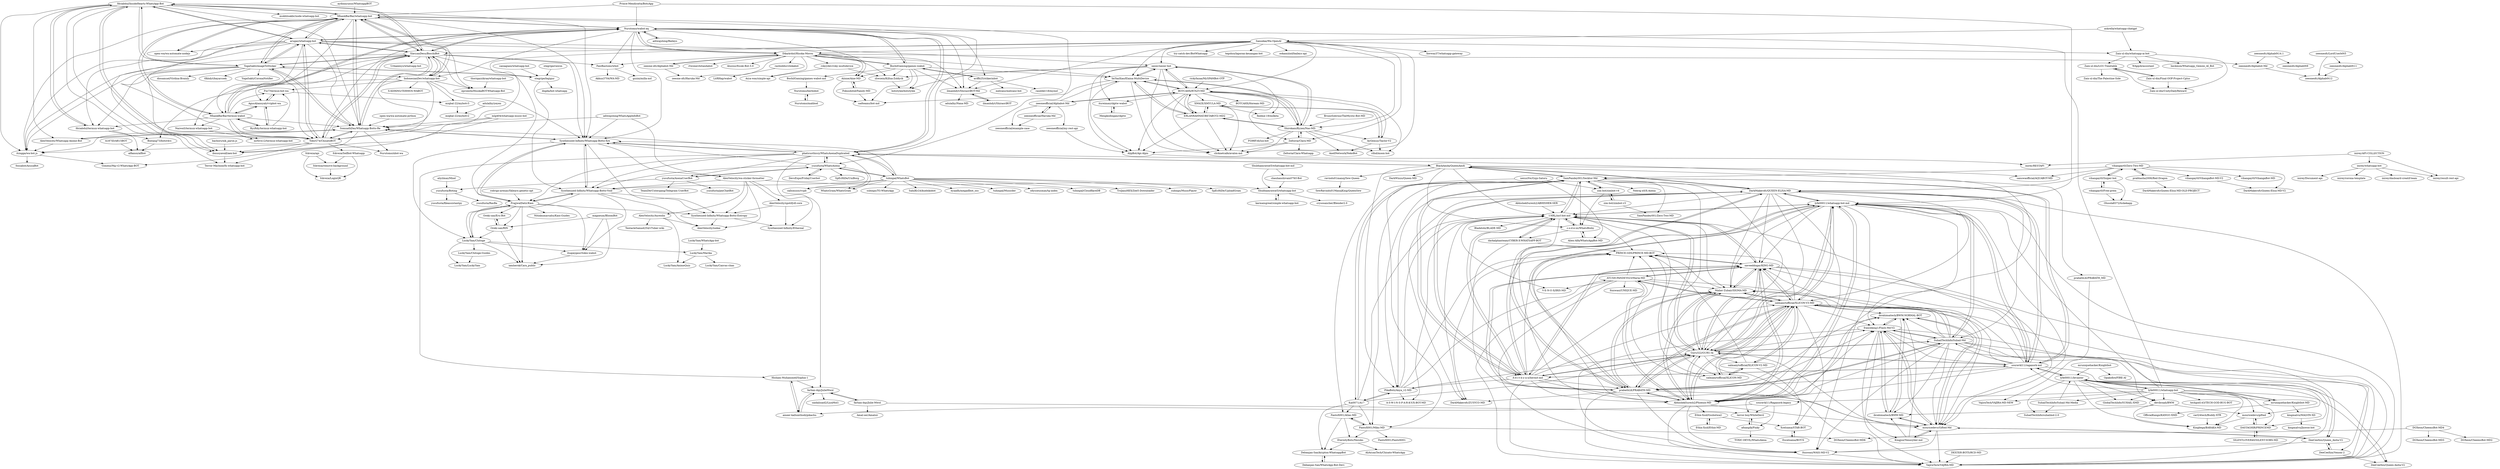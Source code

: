 digraph G {
"bachors/nik_parse.js" -> "ibnusyawall/aex-bot" ["e"=1]
"aliyilmaz/Mind" -> "yusufusta/Boting"
"aydinnyunus/WhatsappBOT" -> "MhankBarBar/whatsapp-bot" ["e"=1]
"adiwajshing/Baileys" -> "Nurutomo/wabot-aq" ["e"=1]
"MhankBarBar/whatsapp-bot" -> "arugaz/whatsapp-bot"
"MhankBarBar/whatsapp-bot" -> "SlavyanDesu/BocchiBot"
"MhankBarBar/whatsapp-bot" -> "Nurutomo/wabot-aq"
"MhankBarBar/whatsapp-bot" -> "YogaSakti/imageToSticker"
"MhankBarBar/whatsapp-bot" -> "SomnathDas/Whatsapp-Botto-Re"
"MhankBarBar/whatsapp-bot" -> "MhankBarBar/termux-wabot"
"MhankBarBar/whatsapp-bot" -> "TobyG74/ChisatoBOT"
"MhankBarBar/whatsapp-bot" -> "fdciabdul/InsideHeartz-WhatsApp-Bot"
"MhankBarBar/whatsapp-bot" -> "itzngga/wa-bot.js"
"MhankBarBar/whatsapp-bot" -> "open-wa/wa-automate-nodejs" ["e"=1]
"MhankBarBar/whatsapp-bot" -> "yusufusta/WhatsAsena"
"MhankBarBar/whatsapp-bot" -> "Synthesized-Infinity/Whatsapp-Botto-Xre"
"MhankBarBar/whatsapp-bot" -> "phaticusthiccy/WhatsAsenaDuplicated"
"MhankBarBar/whatsapp-bot" -> "IndonesianDev/whatsapp-bot"
"MhankBarBar/whatsapp-bot" -> "AgusAliansyah/vvipbot-wa"
"open-wa/wa-automate-nodejs" -> "MhankBarBar/whatsapp-bot" ["e"=1]
"YogaSakti/imageToSticker" -> "fdciabdul/InsideHeartz-WhatsApp-Bot"
"YogaSakti/imageToSticker" -> "SomnathDas/Whatsapp-Botto-Re"
"YogaSakti/imageToSticker" -> "ibnusyawall/aex-bot"
"YogaSakti/imageToSticker" -> "MhankBarBar/whatsapp-bot"
"YogaSakti/imageToSticker" -> "arugaz/whatsapp-bot"
"YogaSakti/imageToSticker" -> "TobyG74/ChisatoBOT"
"YogaSakti/imageToSticker" -> "SlavyanDesu/BocchiBot"
"YogaSakti/imageToSticker" -> "itzngga/wa-bot.js"
"YogaSakti/imageToSticker" -> "stegripe/bajigur"
"YogaSakti/imageToSticker" -> "diosamuel/Virdina-Brainly"
"YogaSakti/imageToSticker" -> "fdciabdul/termux-whatsapp-bot"
"YogaSakti/imageToSticker" -> "tfkhdyt/bayarcoek" ["e"=1]
"YogaSakti/imageToSticker" -> "YogaSakti/CoronaNotifier"
"YogaSakti/imageToSticker" -> "IndonesianDev/whatsapp-bot"
"stegripe/bajigur" -> "dngda/bot-whatsapp"
"stegripe/bajigur" -> "Synthesized-Infinity/Whatsapp-Botto-Void"
"stegripe/bajigur" -> "YogaSakti/imageToSticker"
"stegripe/rawon" -> "stegripe/bajigur" ["e"=1]
"caioagiani/whatsapp-bot" -> "stegripe/bajigur" ["e"=1]
"rodrigo-arenas/Sklearn-genetic-opt" -> "PrajjwalDatir/Kaoi" ["e"=1]
"adiwajshing/WhatsAppInfoBot" -> "Synthesized-Infinity/Whatsapp-Botto-Xre" ["e"=1]
"adiwajshing/WhatsAppInfoBot" -> "SomnathDas/Whatsapp-Botto-Re" ["e"=1]
"adiwajshing/WhatsAppInfoBot" -> "AlenVelocity/wa-sticker-formatter" ["e"=1]
"yusufusta/AsenaUserBot" -> "yusufusta/WhatsAsena"
"yusufusta/AsenaUserBot" -> "TeamDerUntergang/Telegram-UserBot" ["e"=1]
"yusufusta/AsenaUserBot" -> "yusufusta/pmChatBot"
"yusufusta/AsenaUserBot" -> "yusufusta/Boting"
"itzngga/wa-bot.js" -> "Gimenz/Mg-v2-WhatsApp-BOT"
"itzngga/wa-bot.js" -> "fossabot/AzusaBot"
"open-wa/wa-automate-python" -> "SomnathDas/Whatsapp-Botto-Re" ["e"=1]
"fdciabdul/InsideHeartz-WhatsApp-Bot" -> "itzngga/wa-bot.js"
"fdciabdul/InsideHeartz-WhatsApp-Bot" -> "ibnusyawall/aex-bot"
"fdciabdul/InsideHeartz-WhatsApp-Bot" -> "YogaSakti/imageToSticker"
"fdciabdul/InsideHeartz-WhatsApp-Bot" -> "TobyG74/ChisatoBOT"
"fdciabdul/InsideHeartz-WhatsApp-Bot" -> "Terror-Machine/fn-whatsapp-bot"
"fdciabdul/InsideHeartz-WhatsApp-Bot" -> "fdciabdul/termux-whatsapp-bot"
"fdciabdul/InsideHeartz-WhatsApp-Bot" -> "SlavyanDesu/BocchiBot"
"fdciabdul/InsideHeartz-WhatsApp-Bot" -> "mukhlisakbr/node-whatsapp-bot"
"fdciabdul/InsideHeartz-WhatsApp-Bot" -> "Synthesized-Infinity/Whatsapp-Botto-Xre"
"fdciabdul/InsideHeartz-WhatsApp-Bot" -> "SomnathDas/Whatsapp-Botto-Re"
"fdciabdul/InsideHeartz-WhatsApp-Bot" -> "arugaz/whatsapp-bot"
"fdciabdul/InsideHeartz-WhatsApp-Bot" -> "AlenVelocity/Whatsapp-Anime-Bot"
"fdciabdul/InsideHeartz-WhatsApp-Bot" -> "MhankBarBar/whatsapp-bot"
"DevsExpo/FridayUserbot" -> "yusufusta/WhatsAsena" ["e"=1]
"mlg404/whatsapp-music-bot" -> "ibnusyawall/aex-bot"
"mlg404/whatsapp-music-bot" -> "SomnathDas/Whatsapp-Botto-Re"
"mlg404/whatsapp-music-bot" -> "Terror-Machine/fn-whatsapp-bot"
"SomnathDas/Whatsapp-Botto-Re" -> "Synthesized-Infinity/Whatsapp-Botto-Xre"
"SomnathDas/Whatsapp-Botto-Re" -> "AlenVelocity/Whatsapp-Anime-Bot"
"SomnathDas/Whatsapp-Botto-Re" -> "ibnusyawall/aex-bot"
"SomnathDas/Whatsapp-Botto-Re" -> "Nurutomo/nbot-wa"
"SomnathDas/Whatsapp-Botto-Re" -> "SlavyanDesu/BocchiBot"
"SomnathDas/Whatsapp-Botto-Re" -> "TobyG74/ChisatoBOT"
"SomnathDas/Whatsapp-Botto-Re" -> "YogaSakti/imageToSticker"
"SomnathDas/Whatsapp-Botto-Re" -> "MhankBarBar/whatsapp-bot"
"SomnathDas/Whatsapp-Botto-Re" -> "itzngga/wa-bot.js"
"fdciabdul/termux-whatsapp-bot" -> "Bintang73/botst4rz"
"fdciabdul/termux-whatsapp-bot" -> "alfiansx/alfbot"
"fdciabdul/termux-whatsapp-bot" -> "fdciabdul/InsideHeartz-WhatsApp-Bot"
"ibnusyawall/aex-bot" -> "Terror-Machine/fn-whatsapp-bot"
"fckveza/api" -> "fckveza/LoginQR"
"fckveza/api" -> "fckveza/remove-background"
"yusufusta/Boting" -> "yusufusta/RasBa"
"yusufusta/Boting" -> "yusufusta/fileassistantpy"
"yusufusta/WhatsAsena" -> "phaticusthiccy/WhatsAsenaDuplicated"
"yusufusta/WhatsAsena" -> "yusufusta/AsenaUserBot"
"yusufusta/WhatsAsena" -> "tuhinpal/WhatsBot"
"yusufusta/WhatsAsena" -> "callsmusic/vcpb" ["e"=1]
"yusufusta/WhatsAsena" -> "DevsExpo/FridayUserbot" ["e"=1]
"yusufusta/WhatsAsena" -> "SpEcHiDe/UniBorg" ["e"=1]
"yusufusta/WhatsAsena" -> "Synthesized-Infinity/Whatsapp-Botto-Void"
"yusufusta/WhatsAsena" -> "Synthesized-Infinity/Whatsapp-Botto-Xre"
"BochilGaming/games-wabot" -> "BochilGaming/games-wabot-md"
"BochilGaming/games-wabot" -> "DikaArdnt/Hisoka-Morou"
"BochilGaming/games-wabot" -> "ariffb25/stikerinbot"
"BochilGaming/games-wabot" -> "ilmanhdyt/ShiraoriBOT-Md"
"BochilGaming/games-wabot" -> "Aiinne/Aine-MD"
"BochilGaming/games-wabot" -> "ImYanXiao/Elaina-MultiDevice"
"BochilGaming/games-wabot" -> "botstylee/botstylee"
"BochilGaming/games-wabot" -> "zhwzein/Killua-Zoldyck"
"BochilGaming/games-wabot" -> "sadteams/bot-md"
"BochilGaming/games-wabot" -> "Nurutomo/wabot-aq"
"Prince-Mendiratta/BotsApp" -> "lyfe00011/whatsapp-bot-md" ["e"=1]
"Prince-Mendiratta/BotsApp" -> "Nurutomo/wabot-aq" ["e"=1]
"Prince-Mendiratta/BotsApp" -> "MhankBarBar/whatsapp-bot" ["e"=1]
"Bintang73/botst4rz" -> "alfiansx/alfbot"
"arugaz/whatsapp-bot" -> "MhankBarBar/whatsapp-bot"
"arugaz/whatsapp-bot" -> "TobyG74/ChisatoBOT"
"arugaz/whatsapp-bot" -> "SlavyanDesu/BocchiBot"
"arugaz/whatsapp-bot" -> "YogaSakti/imageToSticker"
"arugaz/whatsapp-bot" -> "SomnathDas/Whatsapp-Botto-Re"
"arugaz/whatsapp-bot" -> "fdciabdul/InsideHeartz-WhatsApp-Bot"
"arugaz/whatsapp-bot" -> "Nurutomo/wabot-aq"
"arugaz/whatsapp-bot" -> "MhankBarBar/termux-wabot"
"arugaz/whatsapp-bot" -> "open-wa/wa-automate-nodejs" ["e"=1]
"arugaz/whatsapp-bot" -> "itzngga/wa-bot.js"
"arugaz/whatsapp-bot" -> "epromite/HisokaBOT-Whatsapp-Bot"
"arugaz/whatsapp-bot" -> "fdciabdul/termux-whatsapp-bot"
"arugaz/whatsapp-bot" -> "ibnusyawall/aex-bot"
"arugaz/whatsapp-bot" -> "neoxr/neoxr-bot"
"arugaz/whatsapp-bot" -> "DikaArdnt/Hisoka-Morou"
"Fxc7/termux-bot-wa" -> "miqbal-22/mybotv3"
"Fxc7/termux-bot-wa" -> "AgusAliansyah/vvipbot-wa"
"Nurutomo/wabot-aq" -> "MhankBarBar/whatsapp-bot"
"Nurutomo/wabot-aq" -> "SlavyanDesu/BocchiBot"
"Nurutomo/wabot-aq" -> "BochilGaming/games-wabot"
"Nurutomo/wabot-aq" -> "DikaArdnt/Hisoka-Morou"
"Nurutomo/wabot-aq" -> "ariffb25/stikerinbot"
"Nurutomo/wabot-aq" -> "arugaz/whatsapp-bot"
"Nurutomo/wabot-aq" -> "MhankBarBar/termux-wabot"
"Nurutomo/wabot-aq" -> "Synthesized-Infinity/Whatsapp-Botto-Xre"
"Nurutomo/wabot-aq" -> "adiwajshing/Baileys" ["e"=1]
"Nurutomo/wabot-aq" -> "phaticusthiccy/WhatsAsenaDuplicated"
"Nurutomo/wabot-aq" -> "TobyG74/ChisatoBOT"
"Nurutomo/wabot-aq" -> "ilmanhdyt/ShiraoriBOT-Md"
"Nurutomo/wabot-aq" -> "Aiinne/Aine-MD"
"Nurutomo/wabot-aq" -> "FaizBastomi/wbot"
"Nurutomo/wabot-aq" -> "IndonesianDev/whatsapp-bot"
"SlavyanDesu/BocchiBot" -> "TobyG74/ChisatoBOT"
"SlavyanDesu/BocchiBot" -> "arugaz/whatsapp-bot"
"SlavyanDesu/BocchiBot" -> "SomnathDas/Whatsapp-Botto-Re"
"SlavyanDesu/BocchiBot" -> "MhankBarBar/whatsapp-bot"
"SlavyanDesu/BocchiBot" -> "fdciabdul/InsideHeartz-WhatsApp-Bot"
"SlavyanDesu/BocchiBot" -> "IndonesianDev/whatsapp-bot"
"SlavyanDesu/BocchiBot" -> "epromite/HisokaBOT-Whatsapp-Bot"
"SlavyanDesu/BocchiBot" -> "Nurutomo/wabot-aq"
"SlavyanDesu/BocchiBot" -> "YogaSakti/imageToSticker"
"SlavyanDesu/BocchiBot" -> "itzngga/wa-bot.js"
"SlavyanDesu/BocchiBot" -> "Urbaeexyz/whatsapp-bot"
"SlavyanDesu/BocchiBot" -> "NazwaS/termux-whatsapp-bot"
"SlavyanDesu/BocchiBot" -> "FaizBastomi/wbot"
"SlavyanDesu/BocchiBot" -> "PrajjwalDatir/Kaoi"
"SlavyanDesu/BocchiBot" -> "Synthesized-Infinity/Whatsapp-Botto-Xre"
"phaticusthiccy/WhatsAsenaDuplicated" -> "yusufusta/WhatsAsena"
"phaticusthiccy/WhatsAsenaDuplicated" -> "Synthesized-Infinity/Whatsapp-Botto-Xre"
"phaticusthiccy/WhatsAsenaDuplicated" -> "Synthesized-Infinity/Whatsapp-Botto-Void"
"phaticusthiccy/WhatsAsenaDuplicated" -> "farhan-dqz/JulieMwol"
"phaticusthiccy/WhatsAsenaDuplicated" -> "tuhinpal/WhatsBot"
"phaticusthiccy/WhatsAsenaDuplicated" -> "PrajjwalDatir/Kaoi"
"phaticusthiccy/WhatsAsenaDuplicated" -> "BlackAmda/QueenAmdi"
"phaticusthiccy/WhatsAsenaDuplicated" -> "yusufusta/AsenaUserBot"
"phaticusthiccy/WhatsAsenaDuplicated" -> "terror-boy/WhiteDevil"
"phaticusthiccy/WhatsAsenaDuplicated" -> "Hisham-Muhammed/Sophia-1"
"phaticusthiccy/WhatsAsenaDuplicated" -> "Nurutomo/wabot-aq"
"phaticusthiccy/WhatsAsenaDuplicated" -> "SomnathDas/Whatsapp-Botto-Re"
"phaticusthiccy/WhatsAsenaDuplicated" -> "WhatsGram/WhatsGram" ["e"=1]
"RyzRdy/termux-whatsapp-bot" -> "AgusAliansyah/vvipbot-wa"
"RyzRdy/termux-whatsapp-bot" -> "MhankBarBar/termux-wabot"
"RyzRdy/termux-whatsapp-bot" -> "Fxc7/termux-bot-wa"
"IndonesianDev/whatsapp-bot" -> "TobyG74/ChisatoBOT"
"IndonesianDev/whatsapp-bot" -> "SlavyanDesu/BocchiBot"
"IndonesianDev/whatsapp-bot" -> "SomnathDas/Whatsapp-Botto-Re"
"IndonesianDev/whatsapp-bot" -> "epromite/HisokaBOT-Whatsapp-Bot"
"IndonesianDev/whatsapp-bot" -> "Synthesized-Infinity/Whatsapp-Botto-Xre"
"IndonesianDev/whatsapp-bot" -> "Bintang73/botst4rz"
"IndonesianDev/whatsapp-bot" -> "Fxc7/termux-bot-wa"
"IndonesianDev/whatsapp-bot" -> "MhankBarBar/whatsapp-bot"
"IndonesianDev/whatsapp-bot" -> "X-KERING/TERMOS-WABOT"
"IndonesianDev/whatsapp-bot" -> "miqbal-22/mybotv3"
"TobyG74/ChisatoBOT" -> "SlavyanDesu/BocchiBot"
"TobyG74/ChisatoBOT" -> "itzngga/wa-bot.js"
"TobyG74/ChisatoBOT" -> "Gimenz/Mg-v2-WhatsApp-BOT"
"TobyG74/ChisatoBOT" -> "arugaz/whatsapp-bot"
"TobyG74/ChisatoBOT" -> "Nurutomo/nbot-wa"
"TobyG74/ChisatoBOT" -> "fdciabdul/InsideHeartz-WhatsApp-Bot"
"TobyG74/ChisatoBOT" -> "SomnathDas/Whatsapp-Botto-Re"
"TobyG74/ChisatoBOT" -> "ibnusyawall/aex-bot"
"TobyG74/ChisatoBOT" -> "fckveza/Selfbot-Whatsapp"
"PrajjwalDatir/Kaoi" -> "LuckyYam/Chitoge"
"PrajjwalDatir/Kaoi" -> "Synthesized-Infinity/Whatsapp-Botto-Void"
"PrajjwalDatir/Kaoi" -> "Synthesized-Infinity/Whatsapp-Botto-Xre"
"PrajjwalDatir/Kaoi" -> "Synthesized-Infinity/Whatsapp-Botto-Entropy"
"PrajjwalDatir/Kaoi" -> "itsajaygaur/tokio-wabot"
"PrajjwalDatir/Kaoi" -> "Oreki-san/Eru-Bot"
"PrajjwalDatir/Kaoi" -> "Oreki-san/RIN"
"PrajjwalDatir/Kaoi" -> "iamherok/Cara_public"
"PrajjwalDatir/Kaoi" -> "Nitinkumarsahu/Kaoi-Guides"
"tuhinpal/WhatsBot" -> "yusufusta/WhatsAsena"
"tuhinpal/WhatsBot" -> "SpEcHiDe/UploadGram" ["e"=1]
"tuhinpal/WhatsBot" -> "phaticusthiccy/WhatsAsenaDuplicated"
"tuhinpal/WhatsBot" -> "subinps/TG-WhatsApp" ["e"=1]
"tuhinpal/WhatsBot" -> "WhatsGram/WhatsGram" ["e"=1]
"tuhinpal/WhatsBot" -> "Synthesized-Infinity/Whatsapp-Botto-Xre"
"tuhinpal/WhatsBot" -> "callsmusic/vcpb" ["e"=1]
"tuhinpal/WhatsBot" -> "SahilKr24/kuebikobot" ["e"=1]
"tuhinpal/WhatsBot" -> "eyaadh/megadlbot_oss" ["e"=1]
"tuhinpal/WhatsBot" -> "tuhinpal/Musicder" ["e"=1]
"tuhinpal/WhatsBot" -> "Synthesized-Infinity/Whatsapp-Botto-Void"
"tuhinpal/WhatsBot" -> "odysseusmax/tg-index" ["e"=1]
"tuhinpal/WhatsBot" -> "tuhinpal/CloudflareDB" ["e"=1]
"tuhinpal/WhatsBot" -> "TroJanzHEX/Zee5-Downloader" ["e"=1]
"tuhinpal/WhatsBot" -> "subinps/MusicPlayer" ["e"=1]
"MhankBarBar/termux-wabot" -> "Fxc7/termux-bot-wa"
"MhankBarBar/termux-wabot" -> "AgusAliansyah/vvipbot-wa"
"MhankBarBar/termux-wabot" -> "MhankBarBar/whatsapp-bot"
"MhankBarBar/termux-wabot" -> "RyzRdy/termux-whatsapp-bot"
"MhankBarBar/termux-wabot" -> "TobyG74/ChisatoBOT"
"MhankBarBar/termux-wabot" -> "fdciabdul/termux-whatsapp-bot"
"MhankBarBar/termux-wabot" -> "Nurutomo/wabot-aq"
"MhankBarBar/termux-wabot" -> "SlavyanDesu/BocchiBot"
"MhankBarBar/termux-wabot" -> "mrfzvx12/termux-whatsapp-bot"
"MhankBarBar/termux-wabot" -> "SomnathDas/Whatsapp-Botto-Re"
"MhankBarBar/termux-wabot" -> "NazwaS/termux-whatsapp-bot"
"ariffb25/stikerinbot" -> "melcanz/melcanz-bot"
"ariffb25/stikerinbot" -> "ilmanhdyt/ShiraoriBOT-Md"
"ariffb25/stikerinbot" -> "raseldev18/mymd"
"ariffb25/stikerinbot" -> "BochilGaming/games-wabot"
"terror-boy/WhiteDevil" -> "afnanplk/Pinky"
"ilmanhdyt/ShiraoriBOT" -> "ilmanhdyt/ShiraoriBOT-Md"
"AgusAliansyah/vvipbot-wa" -> "Fxc7/termux-bot-wa"
"AgusAliansyah/vvipbot-wa" -> "RyzRdy/termux-whatsapp-bot"
"AgusAliansyah/vvipbot-wa" -> "MhankBarBar/termux-wabot"
"Synthesized-Infinity/Whatsapp-Botto-Xre" -> "Synthesized-Infinity/Whatsapp-Botto-Void"
"Synthesized-Infinity/Whatsapp-Botto-Xre" -> "PrajjwalDatir/Kaoi"
"Synthesized-Infinity/Whatsapp-Botto-Xre" -> "SomnathDas/Whatsapp-Botto-Re"
"Synthesized-Infinity/Whatsapp-Botto-Xre" -> "Synthesized-Infinity/Whatsapp-Botto-Entropy"
"Synthesized-Infinity/Whatsapp-Botto-Xre" -> "LuckyYam/Chitoge"
"Synthesized-Infinity/Whatsapp-Botto-Xre" -> "phaticusthiccy/WhatsAsenaDuplicated"
"Synthesized-Infinity/Whatsapp-Botto-Xre" -> "AlenVelocity/wa-sticker-formatter"
"adulalhy/yeyen" -> "miqbal-22/mybotv2"
"Synthesized-Infinity/Whatsapp-Botto-Void" -> "Synthesized-Infinity/Whatsapp-Botto-Xre"
"Synthesized-Infinity/Whatsapp-Botto-Void" -> "Synthesized-Infinity/Whatsapp-Botto-Entropy"
"Synthesized-Infinity/Whatsapp-Botto-Void" -> "PrajjwalDatir/Kaoi"
"Synthesized-Infinity/Whatsapp-Botto-Void" -> "AlenVelocity/isekai"
"Synthesized-Infinity/Whatsapp-Botto-Void" -> "LuckyYam/Chitoge"
"Synthesized-Infinity/Whatsapp-Botto-Void" -> "itsajaygaur/tokio-wabot"
"BlackAmda/QueenAmdi" -> "SamPandey001/Secktor-Md"
"BlackAmda/QueenAmdi" -> "sanuwaofficial/AQUABOT-MD"
"BlackAmda/QueenAmdi" -> "phaticusthiccy/WhatsAsenaDuplicated"
"BlackAmda/QueenAmdi" -> "DarkMakerofc/QUEEN-ELISA-MD"
"BlackAmda/QueenAmdi" -> "I-NRL/inrl-bot-md"
"BlackAmda/QueenAmdi" -> "PikaBotz/Anya_v2-MD"
"BlackAmda/QueenAmdi" -> "c-o-d-e-xx/WhatsBixby"
"BlackAmda/QueenAmdi" -> "ravindu01manoj/Sew-Queen"
"BlackAmda/QueenAmdi" -> "DarkWinzo/Queen-MD"
"BlackAmda/QueenAmdi" -> "prabathLK/PRABATH_MD"
"farhan-dqz/Julie-Mwol" -> "Amal-ser/Amalsir"
"farhan-dqz/Julie-Mwol" -> "farhan-dqz/JulieMwol"
"farhan-dqz/Julie-Mwol" -> "terror-boy/WhiteDevil"
"AlenVelocity/Whatsapp-Anime-Bot" -> "itzngga/wa-bot.js"
"AlenVelocity/Whatsapp-Anime-Bot" -> "SomnathDas/Whatsapp-Botto-Re"
"Zain-ul-din/Final-OOP-Project-Cplus" -> "Zain-ul-din/LGU-Timetable"
"Zain-ul-din/Final-OOP-Project-Cplus" -> "Zain-ul-din/UnityDailyReward"
"farhan-dqz/JulieMwol" -> "farhan-dqz/Julie-Mwol"
"farhan-dqz/JulieMwol" -> "saidalisaid2/LiyaMol1"
"farhan-dqz/JulieMwol" -> "ameer-kallumthodi/pikachu"
"AlenVelocity/wa-sticker-formatter" -> "Synthesized-Infinity/Whatsapp-Botto-Entropy"
"AlenVelocity/wa-sticker-formatter" -> "Synthesized-Infinity/Whatsapp-Botto-Void"
"AlenVelocity/wa-sticker-formatter" -> "AlenVelocity/isekai"
"AlenVelocity/wa-sticker-formatter" -> "AlenVelocity/spotifydl-core"
"AlenVelocity/wa-sticker-formatter" -> "AlenVelocity/Aureolin"
"AlenVelocity/wa-sticker-formatter" -> "Shubhamrawat5/whatsapp-bot"
"AlenVelocity/wa-sticker-formatter" -> "Synthesized-Infinity/Ethereal"
"AlenVelocity/spotifydl-core" -> "Synthesized-Infinity/Ethereal"
"AlenVelocity/spotifydl-core" -> "Synthesized-Infinity/Whatsapp-Botto-Entropy"
"miqbal-22/mybotv3" -> "miqbal-22/mybotv2"
"A187ID/AR15BOT" -> "alfiansx/alfbot"
"karmaisgreat/simple-whatsapp-bot" -> "Shubhamrawat5/whatsapp-bot"
"fckveza/Selfbot-Whatsapp" -> "fckveza/remove-background"
"fckveza/Selfbot-Whatsapp" -> "fckveza/LoginQR"
"fckveza/remove-background" -> "fckveza/LoginQR"
"NazwaS/termux-whatsapp-bot" -> "mrfzvx12/termux-whatsapp-bot"
"Hisham-Muhammed/Sophia-1" -> "ameer-kallumthodi/pikachu"
"Hisham-Muhammed/Sophia-1" -> "farhan-dqz/JulieMwol"
"ameer-kallumthodi/pikachu" -> "Hisham-Muhammed/Sophia-1"
"ameer-kallumthodi/pikachu" -> "farhan-dqz/JulieMwol"
"magneum/BloomBot" -> "iamherok/Cara_public"
"magneum/BloomBot" -> "itsajaygaur/tokio-wabot"
"magneum/BloomBot" -> "Oreki-san/RIN"
"LuckyYam/Chitoge" -> "LuckyYam/Chitoge-Guides"
"LuckyYam/Chitoge" -> "LuckyYam/LuckyYam"
"LuckyYam/Chitoge" -> "PrajjwalDatir/Kaoi"
"LuckyYam/Chitoge" -> "iamherok/Cara_public"
"LuckyYam/Chitoge" -> "itsajaygaur/tokio-wabot"
"LuckyYam/Chitoge" -> "LuckyYam/Marika"
"itsajaygaur/tokio-wabot" -> "iamherok/Cara_public"
"ravindu01manoj/Sew-Queen" -> "SewRavindu01ManojKing/QueenSew"
"inirey/API-COLLECTION" -> "inirey/RESTAPI"
"inirey/API-COLLECTION" -> "inirey/whatsapp-bot"
"inirey/API-COLLECTION" -> "inirey/result-rest-api"
"c-o-d-e-xx/WhatsBixby" -> "I-NRL/inrl-bot-md"
"c-o-d-e-xx/WhatsBixby" -> "Alien-Alfa/WhatsAppBot-MD"
"c-o-d-e-xx/WhatsBixby" -> "darkalphaxteam/CYBER-X-WHATSAPP-BOT"
"DikaArdnt/Hisoka-Morou" -> "zhwzein/Killua-Zoldyck"
"DikaArdnt/Hisoka-Morou" -> "BochilGaming/games-wabot"
"DikaArdnt/Hisoka-Morou" -> "rzkyydev/rzky-multidevice"
"DikaArdnt/Hisoka-Morou" -> "ilmanhdyt/ShiraoriBOT-Md"
"DikaArdnt/Hisoka-Morou" -> "zeeone-ofc/Alphabot-Md"
"DikaArdnt/Hisoka-Morou" -> "rtwone/chitandabot"
"DikaArdnt/Hisoka-Morou" -> "zeeoneofc/Alphabot-Md"
"DikaArdnt/Hisoka-Morou" -> "FaizBastomi/wbot"
"DikaArdnt/Hisoka-Morou" -> "Aiinne/Aine-MD"
"DikaArdnt/Hisoka-Morou" -> "ImYanXiao/Elaina-MultiDevice"
"DikaArdnt/Hisoka-Morou" -> "Nurutomo/wabot-aq"
"DikaArdnt/Hisoka-Morou" -> "Arya-was/simple-api"
"DikaArdnt/Hisoka-Morou" -> "zeeone-ofc/Haruka-Md"
"DikaArdnt/Hisoka-Morou" -> "Alusius/Itsuki-Bot-3.0"
"DikaArdnt/Hisoka-Morou" -> "rashiiddsr/chikabot"
"neoxr/neoxr-bot" -> "ImYanXiao/Elaina-MultiDevice"
"neoxr/neoxr-bot" -> "ShirokamiRyzen/Nao-MD"
"neoxr/neoxr-bot" -> "clicknetcafe/avalon-md"
"neoxr/neoxr-bot" -> "AlipBot/Api-Alpis"
"neoxr/neoxr-bot" -> "ERLANRAHMAT/BETABOTZ-MD2"
"neoxr/neoxr-bot" -> "BOTCAHX/RTXZY-MD"
"neoxr/neoxr-bot" -> "itsreimau/ckptw-wabot"
"neoxr/neoxr-bot" -> "botstylee/botstylee"
"neoxr/neoxr-bot" -> "findme-19/milkita"
"neoxr/neoxr-bot" -> "zhwzein/Killua-Zoldyck"
"nexusNw/Gojo-Satoru" -> "FantoX001/Miku-MD"
"nexusNw/Gojo-Satoru" -> "zim-bot/zimbot-v4"
"nexusNw/Gojo-Satoru" -> "Alien-Alfa/WhatsAppBot-MD"
"ilmanhdyt/ShiraoriBOT-Md" -> "ilmanhdyt/ShiraoriBOT"
"ilmanhdyt/ShiraoriBOT-Md" -> "adulalhy/Nana-MD"
"lyfe00011/whatsapp-bot" -> "lyfe00011/levanter"
"lyfe00011/whatsapp-bot" -> "souravkl11/raganork-md"
"lyfe00011/whatsapp-bot" -> "VajiraTech/VAJIRA-MD-NEW"
"lyfe00011/whatsapp-bot" -> "devibraah/BWM"
"lyfe00011/whatsapp-bot" -> "GlobalTechInfo/SUHAIL-XMD"
"lyfe00011/whatsapp-bot" -> "lyfe00011/whatsapp-bot-md"
"lyfe00011/whatsapp-bot" -> "SuhailTechInfo/Suhail-Md-Media"
"lyfe00011/whatsapp-bot" -> "mruniquehacker/Knightbot-MD"
"lyfe00011/whatsapp-bot" -> "Kingbega/BARAKA-MD"
"lyfe00011/whatsapp-bot" -> "mouricedevs/gifted"
"lyfe00011/whatsapp-bot" -> "DASTAGHIR/PRINCEMD"
"lyfe00011/whatsapp-bot" -> "DeeCeeXxx/Queen-Anita-V2"
"lyfe00011/whatsapp-bot" -> "Nurutomo/wabot-aq"
"lyfe00011/whatsapp-bot" -> "souravkl11/Raganork-legacy"
"lyfe00011/whatsapp-bot" -> "techgod143/TECH-GOD-BUG-BOT"
"souravkl11/raganork-md" -> "lyfe00011/whatsapp-bot-md"
"souravkl11/raganork-md" -> "A-d-i-t-h-y-a-n/hermit-md"
"souravkl11/raganork-md" -> "Maher-Zubair/SIGMA-MD"
"souravkl11/raganork-md" -> "salmanytofficial/XLICON-V3-MD"
"souravkl11/raganork-md" -> "naveeddogar/KING-MD"
"souravkl11/raganork-md" -> "lyfe00011/levanter"
"souravkl11/raganork-md" -> "Guru322/GURU-Ai"
"souravkl11/raganork-md" -> "AbhishekSuresh2/Phoenix-MD"
"souravkl11/raganork-md" -> "franceking1/Flash-Md-V2"
"souravkl11/raganork-md" -> "VajiraTech/VAJIRA-MD"
"souravkl11/raganork-md" -> "prabathLK/PRABATH-MD"
"souravkl11/raganork-md" -> "I-NRL/inrl-bot-md"
"souravkl11/raganork-md" -> "SamPandey001/Secktor-Md"
"souravkl11/raganork-md" -> "DarkMakerofc/QUEEN-ELISA-MD"
"souravkl11/raganork-md" -> "SuhailTechInfo/Suhail-Md"
"Fokusdotid/Family-MD" -> "sadteams/bot-md"
"Fokusdotid/Family-MD" -> "Aiinne/Aine-MD"
"zeeone-ofc/Alphabot-Md" -> "zeeone-ofc/Haruka-Md"
"zeeone-ofc/Alphabot-Md" -> "DikaArdnt/Hisoka-Morou"
"lyfe00011/whatsapp-bot-md" -> "A-d-i-t-h-y-a-n/hermit-md"
"lyfe00011/whatsapp-bot-md" -> "souravkl11/raganork-md"
"lyfe00011/whatsapp-bot-md" -> "AbhishekSuresh2/Phoenix-MD"
"lyfe00011/whatsapp-bot-md" -> "SuhailTechInfo/Suhail-Md"
"lyfe00011/whatsapp-bot-md" -> "salmanytofficial/XLICON-V3-MD"
"lyfe00011/whatsapp-bot-md" -> "Guru322/GURU-Ai"
"lyfe00011/whatsapp-bot-md" -> "Maher-Zubair/SIGMA-MD"
"lyfe00011/whatsapp-bot-md" -> "naveeddogar/KING-MD"
"lyfe00011/whatsapp-bot-md" -> "prabathLK/PRABATH-MD"
"lyfe00011/whatsapp-bot-md" -> "VajiraTech/VAJIRA-MD"
"lyfe00011/whatsapp-bot-md" -> "I-NRL/inrl-bot-md"
"lyfe00011/whatsapp-bot-md" -> "franceking1/Flash-Md-V2"
"lyfe00011/whatsapp-bot-md" -> "mouricedevs/Gifted-Md"
"lyfe00011/whatsapp-bot-md" -> "Itxxwasi/WASI-MD-V2"
"lyfe00011/whatsapp-bot-md" -> "DarkMakerofc/QUEEN-ELISA-MD"
"rzkyydev/rzky-multidevice" -> "Arya-was/simple-api"
"rzkyydev/rzky-multidevice" -> "zhwzein/Killua-Zoldyck"
"souravkl11/Raganork-legacy" -> "terror-boy/WhiteDevil"
"souravkl11/Raganork-legacy" -> "afnanplk/Pinky"
"souravkl11/Raganork-legacy" -> "ameer-kallumthodi/pikachu"
"Aiinne/Aine-MD" -> "Fokusdotid/Family-MD"
"Aiinne/Aine-MD" -> "sadteams/bot-md"
"afnanplk/Pinky" -> "TOXIC-DEVIL/WhatsAlexa"
"afnanplk/Pinky" -> "terror-boy/WhiteDevil"
"thoriqazzikraa/whatsapp-bot" -> "epromite/HisokaBOT-Whatsapp-Bot"
"Alien-Alfa/WhatsAppBot-MD" -> "c-o-d-e-xx/WhatsBixby"
"inirey/whatsapp-bot" -> "inirey/result-rest-api"
"inirey/whatsapp-bot" -> "inirey/dasboard-creatif-team"
"inirey/whatsapp-bot" -> "inirey/Document-api"
"inirey/whatsapp-bot" -> "inirey/corona-template"
"BochilGaming/games-wabot-md" -> "Nurutomo/berbobot"
"Shubhamrawat5/whatsapp-bot-md" -> "Shubhamrawat5/whatsapp-bot"
"Shubhamrawat5/whatsapp-bot-md" -> "chauhanshivam079/I-Bot"
"zhwzein/Killua-Zoldyck" -> "botstylee/botstylee"
"Oreki-san/RIN" -> "Oreki-san/Eru-Bot"
"Oreki-san/RIN" -> "iamherok/Cara_public"
"Oreki-san/RIN" -> "LuckyYam/Chitoge"
"chauhanshivam079/I-Bot" -> "Shubhamrawat5/whatsapp-bot"
"Nurutomo/mahbod" -> "Nurutomo/berbobot"
"Shubhamrawat5/whatsapp-bot" -> "karmaisgreat/simple-whatsapp-bot"
"Shubhamrawat5/whatsapp-bot" -> "crysosancher/Blender2.0"
"FaizBastomi/wbot" -> "Akkun3704/WA-MD"
"FaizBastomi/wbot" -> "gzzini/milla-md"
"LuckyYam/Chitoge-Guides" -> "LuckyYam/LuckyYam"
"rashiiddsr/chikabot" -> "LitRHap/wabot"
"Nurutomo/berbobot" -> "Nurutomo/mahbod"
"AlenVelocity/Aureolin" -> "AlenVelocity/isekai"
"AlenVelocity/Aureolin" -> "TentacleSama4254/vTuber-wiki"
"AlenVelocity/Aureolin" -> "LuckyYam/AnimeQuiz"
"LuckyYam/Marika" -> "LuckyYam/AnimeQuiz"
"LuckyYam/Marika" -> "LuckyYam/Canvas-chan"
"Oreki-san/Eru-Bot" -> "Oreki-san/RIN"
"zeeoneofc/Alphabot-Md" -> "zeeoneofc/Alphab0t12"
"Synthesized-Infinity/Whatsapp-Botto-Entropy" -> "AlenVelocity/isekai"
"Synthesized-Infinity/Whatsapp-Botto-Entropy" -> "Synthesized-Infinity/Ethereal"
"zeeoneofc/Alphab0t14.1" -> "zeeoneofc/Alphabot-Md"
"zeeoneofc/Alphab0t14.1" -> "zeeoneofc/Alphab0t9"
"zeeoneofc/LordUserb0t5" -> "zeeoneofc/Alphab0t11"
"zeeoneofc/LordUserb0t5" -> "zeeoneofc/Alphab0t12"
"zeeoneofc/Alphab0t11" -> "zeeoneofc/Alphab0t12"
"PikaBotz/Anya_v2-MD" -> "A-S-W-I-N-S-P-A-R-K-Y/X-BOT-MD"
"PikaBotz/Anya_v2-MD" -> "Kai0071/A17"
"PikaBotz/Anya_v2-MD" -> "AYUSH-PANDEY023/Maria-MD"
"PikaBotz/Anya_v2-MD" -> "I-NRL/inrl-bot-md"
"PikaBotz/Anya_v2-MD" -> "Guru322/GURU-Ai"
"PikaBotz/Anya_v2-MD" -> "PRINCE-GDS/PRINCE-MD-BOT"
"Mengkodingan/ckptw" -> "itsreimau/ckptw-wabot"
"askrella/whatsapp-chatgpt" -> "Sansekai/Wa-OpenAI" ["e"=1]
"askrella/whatsapp-chatgpt" -> "Zain-ul-din/whatsapp-ai-bot" ["e"=1]
"SamPandey001/Secktor-Md" -> "I-NRL/inrl-bot-md"
"SamPandey001/Secktor-Md" -> "salmanytofficial/XLICON-MD"
"SamPandey001/Secktor-Md" -> "FantoX001/Miku-MD"
"SamPandey001/Secktor-Md" -> "A-d-i-t-h-y-a-n/hermit-md"
"SamPandey001/Secktor-Md" -> "BlackAmda/QueenAmdi"
"SamPandey001/Secktor-Md" -> "zim-bot/zimbot-v4"
"SamPandey001/Secktor-Md" -> "FantoX001/Atlas-MD"
"SamPandey001/Secktor-Md" -> "Guru322/GURU-Ai"
"SamPandey001/Secktor-Md" -> "PikaBotz/Anya_v2-MD"
"SamPandey001/Secktor-Md" -> "souravkl11/raganork-md"
"SamPandey001/Secktor-Md" -> "c-o-d-e-xx/WhatsBixby"
"SamPandey001/Secktor-Md" -> "SamPandey001/Zero-Two-MD"
"SamPandey001/Secktor-Md" -> "Neeraj-x0/X-Asena"
"SamPandey001/Secktor-Md" -> "DarkMakerofc/QUEEN-ELISA-MD"
"SamPandey001/Secktor-Md" -> "Kai0071/A17"
"FantoX001/Miku-MD" -> "FantoX001/Atlas-MD"
"FantoX001/Miku-MD" -> "FantoX001/FantoX001"
"FantoX001/Miku-MD" -> "EternityBots/Nezuko"
"FantoX001/Miku-MD" -> "DGXeon/CheemsBot-MD6"
"Guru322/GURU-Ai" -> "Maher-Zubair/SIGMA-MD"
"Guru322/GURU-Ai" -> "salmanytofficial/XLICON-V3-MD"
"Guru322/GURU-Ai" -> "naveeddogar/KING-MD"
"Guru322/GURU-Ai" -> "AbhishekSuresh2/Phoenix-MD"
"Guru322/GURU-Ai" -> "A-d-i-t-h-y-a-n/hermit-md"
"Guru322/GURU-Ai" -> "I-NRL/inrl-bot-md"
"Guru322/GURU-Ai" -> "prabathLK/PRABATH-MD"
"Guru322/GURU-Ai" -> "salmanytofficial/XLICON-V2-MD"
"Guru322/GURU-Ai" -> "lyfe00011/whatsapp-bot-md"
"Guru322/GURU-Ai" -> "PRINCE-GDS/PRINCE-MD-BOT"
"Guru322/GURU-Ai" -> "VajiraTech/VAJIRA-MD"
"Guru322/GURU-Ai" -> "mouricedevs/Gifted-Md"
"Guru322/GURU-Ai" -> "souravkl11/raganork-md"
"Guru322/GURU-Ai" -> "SuhailTechInfo/Suhail-Md"
"Guru322/GURU-Ai" -> "franceking1/Flash-Md-V2"
"zim-bot/zimbot-v3" -> "zim-bot/zimbot-v4"
"zim-bot/zimbot-v3" -> "SamPandey001/Zero-Two-MD"
"zim-bot/zimbot-v4" -> "zim-bot/zimbot-v3"
"zim-bot/zimbot-v4" -> "c-o-d-e-xx/WhatsBixby"
"zim-bot/zimbot-v4" -> "SamPandey001/Secktor-Md"
"Kai0071/A17" -> "PikaBotz/Anya_v2-MD"
"Kai0071/A17" -> "FantoX001/Atlas-MD"
"Kai0071/A17" -> "Guru322/GURU-Ai"
"Kai0071/A17" -> "I-NRL/inrl-bot-md"
"Kai0071/A17" -> "FantoX001/Miku-MD"
"Kai0071/A17" -> "Debanjan-San/krypton-WhatsappBot"
"Kai0071/A17" -> "SamPandey001/Secktor-Md"
"zeeoneofficial/Alphabot-Md" -> "zeeoneofficial/Haruka-Md"
"zeeoneofficial/Alphabot-Md" -> "zeeoneofficial/example-case"
"zeeoneofficial/Alphabot-Md" -> "zeeoneofficial/my-rest-api"
"zeeoneofficial/Alphabot-Md" -> "BOTCAHX/RTXZY-MD"
"zeeoneofficial/Alphabot-Md" -> "ImYanXiao/Elaina-MultiDevice"
"rickyfazaa/MySPAMBot-OTP" -> "BOTCAHX/RTXZY-MD" ["e"=1]
"A-d-i-t-h-y-a-n/hermit-md" -> "lyfe00011/whatsapp-bot-md"
"A-d-i-t-h-y-a-n/hermit-md" -> "Guru322/GURU-Ai"
"A-d-i-t-h-y-a-n/hermit-md" -> "Maher-Zubair/SIGMA-MD"
"A-d-i-t-h-y-a-n/hermit-md" -> "naveeddogar/KING-MD"
"A-d-i-t-h-y-a-n/hermit-md" -> "souravkl11/raganork-md"
"A-d-i-t-h-y-a-n/hermit-md" -> "I-NRL/inrl-bot-md"
"A-d-i-t-h-y-a-n/hermit-md" -> "AbhishekSuresh2/Phoenix-MD"
"A-d-i-t-h-y-a-n/hermit-md" -> "salmanytofficial/XLICON-V3-MD"
"A-d-i-t-h-y-a-n/hermit-md" -> "PRINCE-GDS/PRINCE-MD-BOT"
"A-d-i-t-h-y-a-n/hermit-md" -> "SamPandey001/Secktor-Md"
"A-d-i-t-h-y-a-n/hermit-md" -> "prabathLK/PRABATH-MD"
"A-d-i-t-h-y-a-n/hermit-md" -> "DarkMakerofc/QUEEN-ELISA-MD"
"A-d-i-t-h-y-a-n/hermit-md" -> "VajiraTech/VAJIRA-MD"
"A-d-i-t-h-y-a-n/hermit-md" -> "PikaBotz/Anya_v2-MD"
"A-d-i-t-h-y-a-n/hermit-md" -> "mouricedevs/Gifted-Md"
"DGXeon/CheemsBot-MD4" -> "DGXeon/CheemsBot-MD6"
"DGXeon/CheemsBot-MD4" -> "DGXeon/CheemsBot-MD2"
"DGXeon/CheemsBot-MD4" -> "DGXeon/CheemsBot-MD3"
"ImYanXiao/Elaina-MultiDevice" -> "ShirokamiRyzen/Nao-MD"
"ImYanXiao/Elaina-MultiDevice" -> "clicknetcafe/avalon-md"
"ImYanXiao/Elaina-MultiDevice" -> "neoxr/neoxr-bot"
"ImYanXiao/Elaina-MultiDevice" -> "BOTCAHX/RTXZY-MD"
"ImYanXiao/Elaina-MultiDevice" -> "ERLANRAHMAT/BETABOTZ-MD2"
"ImYanXiao/Elaina-MultiDevice" -> "sadteams/bot-md"
"ImYanXiao/Elaina-MultiDevice" -> "AlipBot/Api-Alpis"
"ShirokamiRyzen/Nao-MD" -> "clicknetcafe/avalon-md"
"ShirokamiRyzen/Nao-MD" -> "ImYanXiao/Elaina-MultiDevice"
"ShirokamiRyzen/Nao-MD" -> "ERLANRAHMAT/BETABOTZ-MD2"
"ShirokamiRyzen/Nao-MD" -> "Zeltoria/Clara-MD"
"ShirokamiRyzen/Nao-MD" -> "AyGemuy/Taylor-V2"
"ShirokamiRyzen/Nao-MD" -> "BOTCAHX/RTXZY-MD"
"ShirokamiRyzen/Nao-MD" -> "neoxr/neoxr-bot"
"ShirokamiRyzen/Nao-MD" -> "rifnd/moon-bot"
"ShirokamiRyzen/Nao-MD" -> "AxellNetwork/NekoBot"
"ShirokamiRyzen/Nao-MD" -> "FG98F/dylux-bot" ["e"=1]
"I-NRL/inrl-bot-md" -> "naveeddogar/KING-MD"
"I-NRL/inrl-bot-md" -> "Guru322/GURU-Ai"
"I-NRL/inrl-bot-md" -> "PRINCE-GDS/PRINCE-MD-BOT"
"I-NRL/inrl-bot-md" -> "A-d-i-t-h-y-a-n/hermit-md"
"I-NRL/inrl-bot-md" -> "Maher-Zubair/SIGMA-MD"
"I-NRL/inrl-bot-md" -> "c-o-d-e-xx/WhatsBixby"
"I-NRL/inrl-bot-md" -> "darkalphaxteam/CYBER-X-WHATSAPP-BOT"
"I-NRL/inrl-bot-md" -> "salmanytofficial/XLICON-MD"
"I-NRL/inrl-bot-md" -> "AbhishekSuresh2/Phoenix-MD"
"I-NRL/inrl-bot-md" -> "DarkMakerofc/ZUSYCO-MD"
"I-NRL/inrl-bot-md" -> "lyfe00011/whatsapp-bot-md"
"I-NRL/inrl-bot-md" -> "Bladeh4x/BLADE-MD"
"I-NRL/inrl-bot-md" -> "A-S-W-I-N-S-P-A-R-K-Y/X-BOT-MD"
"I-NRL/inrl-bot-md" -> "V-E-N-O-X/IRIS-MD"
"I-NRL/inrl-bot-md" -> "SamPandey001/Secktor-Md"
"naveeddogar/KING-MD" -> "Maher-Zubair/SIGMA-MD"
"naveeddogar/KING-MD" -> "salmanytofficial/XLICON-V3-MD"
"naveeddogar/KING-MD" -> "VajiraTech/VAJIRA-MD"
"naveeddogar/KING-MD" -> "PRINCE-GDS/PRINCE-MD-BOT"
"naveeddogar/KING-MD" -> "AbhishekSuresh2/Phoenix-MD"
"naveeddogar/KING-MD" -> "Guru322/GURU-Ai"
"naveeddogar/KING-MD" -> "mouricedevs/Gifted-Md"
"naveeddogar/KING-MD" -> "prabathLK/PRABATH-MD"
"naveeddogar/KING-MD" -> "I-NRL/inrl-bot-md"
"naveeddogar/KING-MD" -> "A-d-i-t-h-y-a-n/hermit-md"
"naveeddogar/KING-MD" -> "AYUSH-PANDEY023/Maria-MD"
"zeeoneofficial/Haruka-Md" -> "zeeoneofficial/Alphabot-Md"
"zeeoneofficial/Haruka-Md" -> "zeeoneofficial/example-case"
"DarkMakerofc/QUEEN-ELISA-MD" -> "prabathLK/PRABATH-MD"
"DarkMakerofc/QUEEN-ELISA-MD" -> "DarkMakerofc/ZUSYCO-MD"
"DarkMakerofc/QUEEN-ELISA-MD" -> "A-d-i-t-h-y-a-n/hermit-md"
"DarkMakerofc/QUEEN-ELISA-MD" -> "I-NRL/inrl-bot-md"
"DarkMakerofc/QUEEN-ELISA-MD" -> "Maher-Zubair/SIGMA-MD"
"DarkMakerofc/QUEEN-ELISA-MD" -> "Guru322/GURU-Ai"
"DarkMakerofc/QUEEN-ELISA-MD" -> "lyfe00011/whatsapp-bot-md"
"DarkMakerofc/QUEEN-ELISA-MD" -> "VajiraTech/VAJIRA-MD"
"DarkMakerofc/QUEEN-ELISA-MD" -> "salmanytofficial/XLICON-V3-MD"
"DarkMakerofc/QUEEN-ELISA-MD" -> "souravkl11/raganork-md"
"DarkMakerofc/QUEEN-ELISA-MD" -> "AbhishekSuresh2/Phoenix-MD"
"DarkMakerofc/QUEEN-ELISA-MD" -> "PikaBotz/Anya_v2-MD"
"DarkMakerofc/QUEEN-ELISA-MD" -> "naveeddogar/KING-MD"
"DarkMakerofc/QUEEN-ELISA-MD" -> "SuhailTechInfo/Suhail-Md"
"DarkMakerofc/QUEEN-ELISA-MD" -> "BlackAmda/QueenAmdi"
"Sansekai/Wa-OpenAI" -> "SlavyanDesu/BocchiBot"
"Sansekai/Wa-OpenAI" -> "ShirokamiRyzen/Nao-MD"
"Sansekai/Wa-OpenAI" -> "neoxr/neoxr-bot"
"Sansekai/Wa-OpenAI" -> "fawwaz37/whatsapp-gateway" ["e"=1]
"Sansekai/Wa-OpenAI" -> "ImYanXiao/Elaina-MultiDevice"
"Sansekai/Wa-OpenAI" -> "TobyG74/ChisatoBOT"
"Sansekai/Wa-OpenAI" -> "BOTCAHX/RTXZY-MD"
"Sansekai/Wa-OpenAI" -> "DikaArdnt/Hisoka-Morou"
"Sansekai/Wa-OpenAI" -> "try-catch-dev/BotWhatsapp"
"Sansekai/Wa-OpenAI" -> "Zeltoria/Clara-MD"
"Sansekai/Wa-OpenAI" -> "clicknetcafe/avalon-md"
"Sansekai/Wa-OpenAI" -> "Zain-ul-din/whatsapp-ai-bot"
"Sansekai/Wa-OpenAI" -> "tegohsx/laporan-keuangan-bot" ["e"=1]
"Sansekai/Wa-OpenAI" -> "ookamiiixd/baileys-api" ["e"=1]
"Sansekai/Wa-OpenAI" -> "ilmanhdyt/ShiraoriBOT-Md"
"vihangayt0/Zero-Two-MD" -> "vihangayt0/VihangaBot-MD"
"vihangayt0/Zero-Two-MD" -> "vihangayt0/Sniper-bot"
"vihangayt0/Zero-Two-MD" -> "prabhasha2006/Red-Dragon"
"vihangayt0/Zero-Two-MD" -> "vihangayt0/VihangaBot-MD-V2"
"vihangayt0/Zero-Two-MD" -> "sanuwaofficial/AQUABOT-MD"
"vihangayt0/Zero-Two-MD" -> "DarkMakerofc/Queen-Elisa-MD-V2"
"vihangayt0/Zero-Two-MD" -> "SamPandey001/Secktor-Md"
"vihangayt0/Zero-Two-MD" -> "DarkMakerofc/QUEEN-ELISA-MD"
"vihangayt0/Sniper-bot" -> "Olusola8372/tickekapp"
"vihangayt0/Sniper-bot" -> "vihangayt0/Zero-Two-MD"
"vihangayt0/Sniper-bot" -> "vihangayt0/Free-prem"
"AlipBot/Api-Alpis" -> "inirey/RESTAPI"
"BOTCAHX/RTXZY-MD" -> "ShirokamiRyzen/Nao-MD"
"BOTCAHX/RTXZY-MD" -> "ERLANRAHMAT/BETABOTZ-MD2"
"BOTCAHX/RTXZY-MD" -> "ImYanXiao/Elaina-MultiDevice"
"BOTCAHX/RTXZY-MD" -> "clicknetcafe/avalon-md"
"BOTCAHX/RTXZY-MD" -> "neoxr/neoxr-bot"
"BOTCAHX/RTXZY-MD" -> "AyGemuy/Taylor-V2"
"BOTCAHX/RTXZY-MD" -> "XM4ZE/XMYULA-MD"
"BOTCAHX/RTXZY-MD" -> "rifnd/moon-bot"
"BOTCAHX/RTXZY-MD" -> "Zeltoria/Clara-MD"
"BOTCAHX/RTXZY-MD" -> "BOTCAHX/Hoream-MD"
"BOTCAHX/RTXZY-MD" -> "AlipBot/Api-Alpis"
"BOTCAHX/RTXZY-MD" -> "itsreimau/ckptw-wabot"
"BOTCAHX/RTXZY-MD" -> "zeeoneofficial/Alphabot-Md"
"FantoX001/Atlas-MD" -> "EternityBots/Nezuko"
"FantoX001/Atlas-MD" -> "FantoX001/Miku-MD"
"FantoX001/Atlas-MD" -> "Debanjan-San/krypton-WhatsappBot"
"EternityBots/Nezuko" -> "AliAryanTech/Chisato-WhatsApp"
"EternityBots/Nezuko" -> "Debanjan-San/krypton-WhatsappBot"
"BrunoSobrino/TheMystic-Bot-MD" -> "ShirokamiRyzen/Nao-MD" ["e"=1]
"vihangayt0/VihangaBot-MD-V2" -> "DarkMakerofc/Queen-Elisa-MD-V2"
"prabhasha2006/Red-Dragon" -> "vihangayt0/Zero-Two-MD"
"prabhasha2006/Red-Dragon" -> "DarkMakerofc/Queen-Elisa-MD-OLD-PROJECT"
"Zain-ul-din/LGU-Timetable" -> "Zain-ul-din/UnityDailyReward"
"Zain-ul-din/LGU-Timetable" -> "Zain-ul-din/Final-OOP-Project-Cplus"
"Zain-ul-din/LGU-Timetable" -> "Zain-ul-din/The-Palestine-Side"
"LuckyYam/WhatsApp-bot" -> "LuckyYam/Marika"
"zeeoneofficial/my-rest-api" -> "AlipBot/Api-Alpis"
"ERLANRAHMAT/BETABOTZ-MD2" -> "XM4ZE/XMYULA-MD"
"ERLANRAHMAT/BETABOTZ-MD2" -> "ShirokamiRyzen/Nao-MD"
"ERLANRAHMAT/BETABOTZ-MD2" -> "BOTCAHX/RTXZY-MD"
"ERLANRAHMAT/BETABOTZ-MD2" -> "clicknetcafe/avalon-md"
"ERLANRAHMAT/BETABOTZ-MD2" -> "ImYanXiao/Elaina-MultiDevice"
"ERLANRAHMAT/BETABOTZ-MD2" -> "AlipBot/Api-Alpis"
"SuhailTechInfo/Suhail-Md" -> "franceking1/Flash-Md-V2"
"SuhailTechInfo/Suhail-Md" -> "Itxxwasi/WASI-MD-V2"
"SuhailTechInfo/Suhail-Md" -> "DeeCeeXxx/Queen_Anita-V2"
"SuhailTechInfo/Suhail-Md" -> "lyfe00011/whatsapp-bot-md"
"SuhailTechInfo/Suhail-Md" -> "Maher-Zubair/SIGMA-MD"
"SuhailTechInfo/Suhail-Md" -> "prabathLK/PRABATH-MD"
"SuhailTechInfo/Suhail-Md" -> "salmanytofficial/XLICON-V3-MD"
"SuhailTechInfo/Suhail-Md" -> "VajiraTech/VAJIRA-MD"
"SuhailTechInfo/Suhail-Md" -> "AbhishekSuresh2/Phoenix-MD"
"SuhailTechInfo/Suhail-Md" -> "mouricedevs/Gifted-Md"
"SuhailTechInfo/Suhail-Md" -> "ibrahimaitech/BWM-NORMAL-BOT"
"SuhailTechInfo/Suhail-Md" -> "Guru322/GURU-Ai"
"SuhailTechInfo/Suhail-Md" -> "naveeddogar/KING-MD"
"SuhailTechInfo/Suhail-Md" -> "DeeCeeXxx/Venom-2"
"SuhailTechInfo/Suhail-Md" -> "ibrahimaitech/BMW-MD"
"Maher-Zubair/SIGMA-MD" -> "naveeddogar/KING-MD"
"Maher-Zubair/SIGMA-MD" -> "salmanytofficial/XLICON-V3-MD"
"Maher-Zubair/SIGMA-MD" -> "AbhishekSuresh2/Phoenix-MD"
"Maher-Zubair/SIGMA-MD" -> "PRINCE-GDS/PRINCE-MD-BOT"
"Maher-Zubair/SIGMA-MD" -> "prabathLK/PRABATH-MD"
"Maher-Zubair/SIGMA-MD" -> "Guru322/GURU-Ai"
"AbhishekSuresh2/ABHISHEK-SER" -> "I-NRL/inrl-bot-md"
"prabathLK/PRABATH-MD" -> "VajiraTech/VAJIRA-MD"
"prabathLK/PRABATH-MD" -> "Maher-Zubair/SIGMA-MD"
"prabathLK/PRABATH-MD" -> "AbhishekSuresh2/Phoenix-MD"
"prabathLK/PRABATH-MD" -> "Itxxwasi/WASI-MD-V2"
"prabathLK/PRABATH-MD" -> "salmanytofficial/XLICON-V3-MD"
"prabathLK/PRABATH-MD" -> "naveeddogar/KING-MD"
"prabathLK/PRABATH-MD" -> "franceking1/Flash-Md-V2"
"prabathLK/PRABATH-MD" -> "mouricedevs/Gifted-Md"
"prabathLK/PRABATH-MD" -> "SuhailTechInfo/Suhail-Md"
"prabathLK/PRABATH-MD" -> "Guru322/GURU-Ai"
"prabathLK/PRABATH-MD" -> "DarkMakerofc/QUEEN-ELISA-MD"
"prabathLK/PRABATH-MD" -> "DarkMakerofc/ZUSYCO-MD"
"prabathLK/PRABATH-MD" -> "ibrahimaitech/BWM-NORMAL-BOT"
"prabathLK/PRABATH-MD" -> "lyfe00011/whatsapp-bot-md"
"prabathLK/PRABATH-MD" -> "PRINCE-GDS/PRINCE-MD-BOT"
"Zeltoria/Clara-MD" -> "ShirokamiRyzen/Nao-MD"
"Zeltoria/Clara-MD" -> "clicknetcafe/avalon-md"
"Zeltoria/Clara-MD" -> "Zeltoria/Clara-Whatsapp"
"Zeltoria/Clara-MD" -> "AlipBot/Api-Alpis"
"SuhailTechInfo/Suhail-Md-Media" -> "lyfe00011/levanter"
"SuhailTechInfo/Suhail-Md-Media" -> "SuhailTechInfo/suhailmd-2.0"
"darkalphaxteam/CYBER-X-WHATSAPP-BOT" -> "PRINCE-GDS/PRINCE-MD-BOT"
"darkalphaxteam/CYBER-X-WHATSAPP-BOT" -> "I-NRL/inrl-bot-md"
"darkalphaxteam/CYBER-X-WHATSAPP-BOT" -> "DarkMakerofc/ZUSYCO-MD"
"Zain-ul-din/whatsapp-ai-bot" -> "Zain-ul-din/LGU-Timetable"
"Zain-ul-din/whatsapp-ai-bot" -> "WAppAI/assistant"
"Zain-ul-din/whatsapp-ai-bot" -> "heckmon/Whatsapp_Gemini_AI_Bot"
"Zain-ul-din/whatsapp-ai-bot" -> "Zain-ul-din/UnityDailyReward"
"vihangayt0/Free-prem" -> "Olusola8372/tickekapp"
"vihangayt0/Free-prem" -> "vihangayt0/Sniper-bot"
"Debanjan-San/krypton-WhatsappBot" -> "Debanjan-San/WhatsApp-Bot-Devi"
"salmanytofficial/XLICON-MD" -> "salmanytofficial/XLICON-V2-MD"
"salmanytofficial/XLICON-MD" -> "PRINCE-GDS/PRINCE-MD-BOT"
"salmanytofficial/XLICON-MD" -> "salmanytofficial/XLICON-V3-MD"
"prabathLK/PRABATH_MD" -> "VajiraTech/VAJIRA-MD-NEW"
"itsreimau/ckptw-wabot" -> "Mengkodingan/ckptw"
"Ethix-Xsid/Ethix-MD" -> "Ethix-Xsid/Gssbotwa2"
"Ethix-Xsid/Gssbotwa2" -> "Ethix-Xsid/Ethix-MD"
"Ethix-Xsid/Gssbotwa2" -> "Xcelsama/STAR-BOT"
"Itxxwasi/WASI-MD-V2" -> "VajiraTech/VAJIRA-MD"
"XM4ZE/XMYULA-MD" -> "clicknetcafe/avalon-md"
"XM4ZE/XMYULA-MD" -> "AyGemuy/Taylor-V2"
"XM4ZE/XMYULA-MD" -> "findme-19/milkita"
"XM4ZE/XMYULA-MD" -> "ERLANRAHMAT/BETABOTZ-MD2"
"AyGemuy/Taylor-V2" -> "rifnd/moon-bot"
"AyGemuy/Taylor-V2" -> "XM4ZE/XMYULA-MD"
"AyGemuy/Taylor-V2" -> "AxellNetwork/NekoBot"
"ibrahimaitech/BMW-MD" -> "ibrahimaitech/BWM-NORMAL-BOT"
"ibrahimaitech/BMW-MD" -> "mouricedevs/Gifted-Md"
"ibrahimaitech/BMW-MD" -> "franceking1/Flash-Md-V2"
"ibrahimaitech/BWM-NORMAL-BOT" -> "ibrahimaitech/BMW-MD"
"ibrahimaitech/BWM-NORMAL-BOT" -> "mouricedevs/Gifted-Md"
"ibrahimaitech/BWM-NORMAL-BOT" -> "franceking1/Flash-Md-V2"
"salmanytofficial/XLICON-V3-MD" -> "Maher-Zubair/SIGMA-MD"
"salmanytofficial/XLICON-V3-MD" -> "naveeddogar/KING-MD"
"salmanytofficial/XLICON-V3-MD" -> "VajiraTech/VAJIRA-MD"
"salmanytofficial/XLICON-V3-MD" -> "AbhishekSuresh2/Phoenix-MD"
"salmanytofficial/XLICON-V3-MD" -> "salmanytofficial/XLICON-V2-MD"
"salmanytofficial/XLICON-V3-MD" -> "Guru322/GURU-Ai"
"salmanytofficial/XLICON-V3-MD" -> "AYUSH-PANDEY023/Maria-MD"
"salmanytofficial/XLICON-V3-MD" -> "prabathLK/PRABATH-MD"
"salmanytofficial/XLICON-V3-MD" -> "PRINCE-GDS/PRINCE-MD-BOT"
"salmanytofficial/XLICON-V3-MD" -> "salmanytofficial/XLICON-MD"
"salmanytofficial/XLICON-V3-MD" -> "ibrahimaitech/BWM-NORMAL-BOT"
"salmanytofficial/XLICON-V3-MD" -> "mouricedevs/Gifted-Md"
"salmanytofficial/XLICON-V3-MD" -> "franceking1/Flash-Md-V2"
"salmanytofficial/XLICON-V3-MD" -> "lyfe00011/whatsapp-bot-md"
"salmanytofficial/XLICON-V3-MD" -> "Xcelsama/STAR-BOT"
"Kingjux/Venocyber-md" -> "mouricedevs/Gifted-Md"
"Kingjux/Venocyber-md" -> "ibrahimaitech/BWM-NORMAL-BOT"
"Kingjux/Venocyber-md" -> "ibrahimaitech/BMW-MD"
"salmanytofficial/XLICON-V2-MD" -> "salmanytofficial/XLICON-MD"
"salmanytofficial/XLICON-V2-MD" -> "salmanytofficial/XLICON-V3-MD"
"salmanytofficial/XLICON-V2-MD" -> "Xcelsama/STAR-BOT"
"salmanytofficial/XLICON-V2-MD" -> "PRINCE-GDS/PRINCE-MD-BOT"
"AbhishekSuresh2/Phoenix-MD" -> "VajiraTech/VAJIRA-MD"
"AbhishekSuresh2/Phoenix-MD" -> "salmanytofficial/XLICON-V3-MD"
"AbhishekSuresh2/Phoenix-MD" -> "naveeddogar/KING-MD"
"AbhishekSuresh2/Phoenix-MD" -> "Maher-Zubair/SIGMA-MD"
"AbhishekSuresh2/Phoenix-MD" -> "prabathLK/PRABATH-MD"
"AbhishekSuresh2/Phoenix-MD" -> "AYUSH-PANDEY023/Maria-MD"
"AbhishekSuresh2/Phoenix-MD" -> "Itxxwasi/WASI-MD-V2"
"AbhishekSuresh2/Phoenix-MD" -> "Guru322/GURU-Ai"
"AbhishekSuresh2/Phoenix-MD" -> "mouricedevs/Gifted-Md"
"AbhishekSuresh2/Phoenix-MD" -> "PRINCE-GDS/PRINCE-MD-BOT"
"AbhishekSuresh2/Phoenix-MD" -> "lyfe00011/whatsapp-bot-md"
"AbhishekSuresh2/Phoenix-MD" -> "Ethix-Xsid/Gssbotwa2"
"AbhishekSuresh2/Phoenix-MD" -> "franceking1/Flash-Md-V2"
"AbhishekSuresh2/Phoenix-MD" -> "ibrahimaitech/BWM-NORMAL-BOT"
"franceking1/Flash-Md-V2" -> "mouricedevs/Gifted-Md"
"franceking1/Flash-Md-V2" -> "ibrahimaitech/BWM-NORMAL-BOT"
"franceking1/Flash-Md-V2" -> "ibrahimaitech/BMW-MD"
"franceking1/Flash-Md-V2" -> "DeeCeeXxx/Queen_Anita-V2"
"franceking1/Flash-Md-V2" -> "devibraah/BWM"
"franceking1/Flash-Md-V2" -> "Kingjux/Venocyber-md"
"franceking1/Flash-Md-V2" -> "VajiraTech/VAJIRA-MD"
"franceking1/Flash-Md-V2" -> "SuhailTechInfo/Suhail-Md"
"franceking1/Flash-Md-V2" -> "Itxxwasi/WASI-MD-V2"
"mouricedevs/Gifted-Md" -> "ibrahimaitech/BWM-NORMAL-BOT"
"mouricedevs/Gifted-Md" -> "franceking1/Flash-Md-V2"
"mouricedevs/Gifted-Md" -> "ibrahimaitech/BMW-MD"
"mouricedevs/Gifted-Md" -> "Kingjux/Venocyber-md"
"mouricedevs/Gifted-Md" -> "Itxxwasi/WASI-MD-V2"
"mouricedevs/Gifted-Md" -> "DeeCeeXxx/Queen_Anita-V2"
"mouricedevs/Gifted-Md" -> "VajiraTech/VAJIRA-MD"
"Xcelsama/STAR-BOT" -> "Excelsama/BOT-X"
"AYUSH-PANDEY023/Maria-MD" -> "VajiraTech/VAJIRA-MD"
"AYUSH-PANDEY023/Maria-MD" -> "AbhishekSuresh2/Phoenix-MD"
"AYUSH-PANDEY023/Maria-MD" -> "salmanytofficial/XLICON-V3-MD"
"AYUSH-PANDEY023/Maria-MD" -> "Itxxwasi/UNIQUE-MD"
"AYUSH-PANDEY023/Maria-MD" -> "mouricedevs/Gifted-Md"
"AYUSH-PANDEY023/Maria-MD" -> "V-E-N-O-X/IRIS-MD"
"AYUSH-PANDEY023/Maria-MD" -> "PRINCE-GDS/PRINCE-MD-BOT"
"AYUSH-PANDEY023/Maria-MD" -> "naveeddogar/KING-MD"
"AYUSH-PANDEY023/Maria-MD" -> "Itxxwasi/WASI-MD-V2"
"AYUSH-PANDEY023/Maria-MD" -> "Maher-Zubair/SIGMA-MD"
"PRINCE-GDS/PRINCE-MD-BOT" -> "naveeddogar/KING-MD"
"Debanjan-San/WhatsApp-Bot-Devi" -> "Debanjan-San/krypton-WhatsappBot"
"Excelsama/BOT-X" -> "Xcelsama/STAR-BOT"
"mruniquehacker/Knightbot" -> "lyfe00011/levanter"
"mruniquehacker/Knightbot" -> "Opaksfire/FIRE-AI"
"DeeCeeXxx/Queen_Anita-V2" -> "DeeCeeXxx/Venom-2"
"DeeCeeXxx/Queen_Anita-V2" -> "mouricedevs/Gifted-Md"
"DeeCeeXxx/Queen_Anita-V2" -> "Itxxwasi/WASI-MD-V2"
"DeeCeeXxx/Venom-2" -> "DeeCeeXxx/Queen_Anita-V2"
"DeeCeeXxx/Venom-2" -> "DeeCeeXxx/Queen-Anita-V2"
"devibraah/BWM" -> "ibrahimaitech/BMW-MD"
"devibraah/BWM" -> "mouricedevs/gifted"
"devibraah/BWM" -> "Kingbega/BARAKA-MD"
"DASTAGHIR/PRINCEMD" -> "SILENTLOVER40/SILENT-SOBX-MD"
"DASTAGHIR/PRINCEMD" -> "mouricedevs/gifted"
"lyfe00011/levanter" -> "devibraah/BWM"
"lyfe00011/levanter" -> "mouricedevs/gifted"
"lyfe00011/levanter" -> "GlobalTechInfo/SUHAIL-XMD"
"lyfe00011/levanter" -> "Kingbega/BARAKA-MD"
"lyfe00011/levanter" -> "lyfe00011/whatsapp-bot"
"lyfe00011/levanter" -> "SuhailTechInfo/suhailmd-2.0"
"lyfe00011/levanter" -> "DASTAGHIR/PRINCEMD"
"lyfe00011/levanter" -> "mruniquehacker/Knightbot-MD"
"lyfe00011/levanter" -> "souravkl11/raganork-md"
"lyfe00011/levanter" -> "DeeCeeXxx/Queen-Anita-V2"
"mouricedevs/gifted" -> "DASTAGHIR/PRINCEMD"
"mouricedevs/gifted" -> "Kingbega/BARAKA-MD"
"DEXTER-BOTS/RCD-MD" -> "VajiraTech/VAJIRA-MD"
"SILENTLOVER40/SILENT-SOBX-MD" -> "DASTAGHIR/PRINCEMD"
"carl24tech/Buddy-XTR" -> "Kingbega/BARAKA-MD"
"mruniquehacker/Knightbot-MD" -> "lyfe00011/levanter"
"mruniquehacker/Knightbot-MD" -> "kingmalvn/MALVIN-XD"
"mruniquehacker/Knightbot-MD" -> "OfficialKango/KANGO-XMD"
"kingmalvn/MALVIN-XD" -> "kingmalvn/Jinwoo-bot"
"bachors/nik_parse.js" ["l"="-12.149,-29.591", "c"=337]
"ibnusyawall/aex-bot" ["l"="27.582,-30.61"]
"aliyilmaz/Mind" ["l"="27.848,-30.572"]
"yusufusta/Boting" ["l"="27.815,-30.57"]
"aydinnyunus/WhatsappBOT" ["l"="-46.809,-24.124", "c"=338]
"MhankBarBar/whatsapp-bot" ["l"="27.643,-30.606"]
"adiwajshing/Baileys" ["l"="27.116,-30.34", "c"=668]
"Nurutomo/wabot-aq" ["l"="27.652,-30.642"]
"arugaz/whatsapp-bot" ["l"="27.614,-30.65"]
"SlavyanDesu/BocchiBot" ["l"="27.631,-30.633"]
"YogaSakti/imageToSticker" ["l"="27.594,-30.624"]
"SomnathDas/Whatsapp-Botto-Re" ["l"="27.623,-30.61"]
"MhankBarBar/termux-wabot" ["l"="27.618,-30.594"]
"TobyG74/ChisatoBOT" ["l"="27.601,-30.635"]
"fdciabdul/InsideHeartz-WhatsApp-Bot" ["l"="27.611,-30.62"]
"itzngga/wa-bot.js" ["l"="27.6,-30.611"]
"open-wa/wa-automate-nodejs" ["l"="27.08,-30.339", "c"=668]
"yusufusta/WhatsAsena" ["l"="27.709,-30.581"]
"Synthesized-Infinity/Whatsapp-Botto-Xre" ["l"="27.691,-30.61"]
"phaticusthiccy/WhatsAsenaDuplicated" ["l"="27.719,-30.556"]
"IndonesianDev/whatsapp-bot" ["l"="27.65,-30.621"]
"AgusAliansyah/vvipbot-wa" ["l"="27.624,-30.567"]
"stegripe/bajigur" ["l"="27.583,-30.653"]
"diosamuel/Virdina-Brainly" ["l"="27.548,-30.633"]
"fdciabdul/termux-whatsapp-bot" ["l"="27.579,-30.637"]
"tfkhdyt/bayarcoek" ["l"="-12.25,-29.529", "c"=337]
"YogaSakti/CoronaNotifier" ["l"="27.54,-30.612"]
"dngda/bot-whatsapp" ["l"="27.525,-30.656"]
"Synthesized-Infinity/Whatsapp-Botto-Void" ["l"="27.712,-30.618"]
"stegripe/rawon" ["l"="-54.474,5.115", "c"=205]
"caioagiani/whatsapp-bot" ["l"="27.173,-30.262", "c"=668]
"rodrigo-arenas/Sklearn-genetic-opt" ["l"="31.706,-22.969", "c"=358]
"PrajjwalDatir/Kaoi" ["l"="27.728,-30.613"]
"adiwajshing/WhatsAppInfoBot" ["l"="27.203,-30.301", "c"=668]
"AlenVelocity/wa-sticker-formatter" ["l"="27.763,-30.649"]
"yusufusta/AsenaUserBot" ["l"="27.759,-30.565"]
"TeamDerUntergang/Telegram-UserBot" ["l"="-43.697,17.433", "c"=481]
"yusufusta/pmChatBot" ["l"="27.789,-30.557"]
"Gimenz/Mg-v2-WhatsApp-BOT" ["l"="27.565,-30.628"]
"fossabot/AzusaBot" ["l"="27.576,-30.581"]
"open-wa/wa-automate-python" ["l"="27.084,-30.223", "c"=668]
"Terror-Machine/fn-whatsapp-bot" ["l"="27.562,-30.604"]
"mukhlisakbr/node-whatsapp-bot" ["l"="27.574,-30.594"]
"AlenVelocity/Whatsapp-Anime-Bot" ["l"="27.597,-30.595"]
"DevsExpo/FridayUserbot" ["l"="-43.641,17.506", "c"=481]
"mlg404/whatsapp-music-bot" ["l"="27.555,-30.585"]
"Nurutomo/nbot-wa" ["l"="27.572,-30.618"]
"Bintang73/botst4rz" ["l"="27.596,-30.662"]
"alfiansx/alfbot" ["l"="27.559,-30.662"]
"fckveza/api" ["l"="27.47,-30.615"]
"fckveza/LoginQR" ["l"="27.491,-30.615"]
"fckveza/remove-background" ["l"="27.487,-30.626"]
"yusufusta/RasBa" ["l"="27.834,-30.56"]
"yusufusta/fileassistantpy" ["l"="27.835,-30.584"]
"tuhinpal/WhatsBot" ["l"="27.73,-30.583"]
"callsmusic/vcpb" ["l"="-43.714,17.423", "c"=481]
"SpEcHiDe/UniBorg" ["l"="-43.579,17.426", "c"=481]
"BochilGaming/games-wabot" ["l"="27.623,-30.717"]
"BochilGaming/games-wabot-md" ["l"="27.686,-30.75"]
"DikaArdnt/Hisoka-Morou" ["l"="27.63,-30.74"]
"ariffb25/stikerinbot" ["l"="27.651,-30.701"]
"ilmanhdyt/ShiraoriBOT-Md" ["l"="27.603,-30.702"]
"Aiinne/Aine-MD" ["l"="27.647,-30.72"]
"ImYanXiao/Elaina-MultiDevice" ["l"="27.555,-30.771"]
"botstylee/botstylee" ["l"="27.577,-30.738"]
"zhwzein/Killua-Zoldyck" ["l"="27.592,-30.751"]
"sadteams/bot-md" ["l"="27.61,-30.745"]
"Prince-Mendiratta/BotsApp" ["l"="27.155,-30.303", "c"=668]
"lyfe00011/whatsapp-bot-md" ["l"="27.84,-30.265"]
"epromite/HisokaBOT-Whatsapp-Bot" ["l"="27.661,-30.662"]
"neoxr/neoxr-bot" ["l"="27.542,-30.756"]
"Fxc7/termux-bot-wa" ["l"="27.641,-30.573"]
"miqbal-22/mybotv3" ["l"="27.661,-30.574"]
"FaizBastomi/wbot" ["l"="27.652,-30.683"]
"Urbaeexyz/whatsapp-bot" ["l"="27.682,-30.653"]
"NazwaS/termux-whatsapp-bot" ["l"="27.6,-30.581"]
"farhan-dqz/JulieMwol" ["l"="27.735,-30.509"]
"BlackAmda/QueenAmdi" ["l"="27.862,-30.391"]
"terror-boy/WhiteDevil" ["l"="27.702,-30.48"]
"Hisham-Muhammed/Sophia-1" ["l"="27.709,-30.513"]
"WhatsGram/WhatsGram" ["l"="-43.709,17.274", "c"=481]
"RyzRdy/termux-whatsapp-bot" ["l"="27.61,-30.555"]
"X-KERING/TERMOS-WABOT" ["l"="27.684,-30.631"]
"fckveza/Selfbot-Whatsapp" ["l"="27.521,-30.626"]
"LuckyYam/Chitoge" ["l"="27.736,-30.639"]
"Synthesized-Infinity/Whatsapp-Botto-Entropy" ["l"="27.746,-30.632"]
"itsajaygaur/tokio-wabot" ["l"="27.75,-30.618"]
"Oreki-san/Eru-Bot" ["l"="27.764,-30.6"]
"Oreki-san/RIN" ["l"="27.767,-30.615"]
"iamherok/Cara_public" ["l"="27.764,-30.628"]
"Nitinkumarsahu/Kaoi-Guides" ["l"="27.747,-30.601"]
"SpEcHiDe/UploadGram" ["l"="-43.655,17.364", "c"=481]
"subinps/TG-WhatsApp" ["l"="-43.691,17.303", "c"=481]
"SahilKr24/kuebikobot" ["l"="-44.717,17.058", "c"=215]
"eyaadh/megadlbot_oss" ["l"="-44.758,17.104", "c"=215]
"tuhinpal/Musicder" ["l"="-44.719,16.756", "c"=215]
"odysseusmax/tg-index" ["l"="-44.733,17.079", "c"=215]
"tuhinpal/CloudflareDB" ["l"="-4.987,-27.841", "c"=688]
"TroJanzHEX/Zee5-Downloader" ["l"="-44.798,16.973", "c"=215]
"subinps/MusicPlayer" ["l"="-43.779,17.481", "c"=481]
"mrfzvx12/termux-whatsapp-bot" ["l"="27.587,-30.565"]
"melcanz/melcanz-bot" ["l"="27.678,-30.723"]
"raseldev18/mymd" ["l"="27.695,-30.718"]
"afnanplk/Pinky" ["l"="27.694,-30.46"]
"ilmanhdyt/ShiraoriBOT" ["l"="27.576,-30.698"]
"adulalhy/yeyen" ["l"="27.64,-30.521"]
"miqbal-22/mybotv2" ["l"="27.652,-30.543"]
"AlenVelocity/isekai" ["l"="27.747,-30.649"]
"SamPandey001/Secktor-Md" ["l"="27.922,-30.336"]
"sanuwaofficial/AQUABOT-MD" ["l"="27.964,-30.362"]
"DarkMakerofc/QUEEN-ELISA-MD" ["l"="27.888,-30.295"]
"I-NRL/inrl-bot-md" ["l"="27.888,-30.314"]
"PikaBotz/Anya_v2-MD" ["l"="27.919,-30.31"]
"c-o-d-e-xx/WhatsBixby" ["l"="27.908,-30.368"]
"ravindu01manoj/Sew-Queen" ["l"="27.857,-30.435"]
"DarkWinzo/Queen-MD" ["l"="27.885,-30.428"]
"prabathLK/PRABATH_MD" ["l"="27.793,-30.4"]
"farhan-dqz/Julie-Mwol" ["l"="27.74,-30.487"]
"Amal-ser/Amalsir" ["l"="27.767,-30.479"]
"Zain-ul-din/Final-OOP-Project-Cplus" ["l"="27.375,-30.715"]
"Zain-ul-din/LGU-Timetable" ["l"="27.39,-30.707"]
"Zain-ul-din/UnityDailyReward" ["l"="27.399,-30.718"]
"saidalisaid2/LiyaMol1" ["l"="27.763,-30.511"]
"ameer-kallumthodi/pikachu" ["l"="27.716,-30.488"]
"AlenVelocity/spotifydl-core" ["l"="27.789,-30.649"]
"AlenVelocity/Aureolin" ["l"="27.779,-30.666"]
"Shubhamrawat5/whatsapp-bot" ["l"="27.835,-30.687"]
"Synthesized-Infinity/Ethereal" ["l"="27.779,-30.639"]
"A187ID/AR15BOT" ["l"="27.532,-30.674"]
"karmaisgreat/simple-whatsapp-bot" ["l"="27.855,-30.683"]
"magneum/BloomBot" ["l"="27.793,-30.62"]
"LuckyYam/Chitoge-Guides" ["l"="27.75,-30.667"]
"LuckyYam/LuckyYam" ["l"="27.736,-30.663"]
"LuckyYam/Marika" ["l"="27.772,-30.684"]
"SewRavindu01ManojKing/QueenSew" ["l"="27.861,-30.458"]
"inirey/API-COLLECTION" ["l"="27.383,-30.863"]
"inirey/RESTAPI" ["l"="27.43,-30.83"]
"inirey/whatsapp-bot" ["l"="27.352,-30.886"]
"inirey/result-rest-api" ["l"="27.36,-30.873"]
"Alien-Alfa/WhatsAppBot-MD" ["l"="27.929,-30.403"]
"darkalphaxteam/CYBER-X-WHATSAPP-BOT" ["l"="27.892,-30.342"]
"rzkyydev/rzky-multidevice" ["l"="27.607,-30.771"]
"zeeone-ofc/Alphabot-Md" ["l"="27.657,-30.765"]
"rtwone/chitandabot" ["l"="27.618,-30.791"]
"zeeoneofc/Alphabot-Md" ["l"="27.664,-30.834"]
"Arya-was/simple-api" ["l"="27.628,-30.772"]
"zeeone-ofc/Haruka-Md" ["l"="27.658,-30.783"]
"Alusius/Itsuki-Bot-3.0" ["l"="27.64,-30.79"]
"rashiiddsr/chikabot" ["l"="27.679,-30.78"]
"ShirokamiRyzen/Nao-MD" ["l"="27.528,-30.777"]
"clicknetcafe/avalon-md" ["l"="27.525,-30.763"]
"AlipBot/Api-Alpis" ["l"="27.495,-30.79"]
"ERLANRAHMAT/BETABOTZ-MD2" ["l"="27.539,-30.789"]
"BOTCAHX/RTXZY-MD" ["l"="27.516,-30.789"]
"itsreimau/ckptw-wabot" ["l"="27.477,-30.774"]
"findme-19/milkita" ["l"="27.565,-30.793"]
"nexusNw/Gojo-Satoru" ["l"="27.978,-30.414"]
"FantoX001/Miku-MD" ["l"="27.998,-30.378"]
"zim-bot/zimbot-v4" ["l"="27.94,-30.384"]
"adulalhy/Nana-MD" ["l"="27.58,-30.715"]
"lyfe00011/whatsapp-bot" ["l"="27.684,-30.33"]
"lyfe00011/levanter" ["l"="27.671,-30.296"]
"souravkl11/raganork-md" ["l"="27.83,-30.29"]
"VajiraTech/VAJIRA-MD-NEW" ["l"="27.732,-30.378"]
"devibraah/BWM" ["l"="27.711,-30.264"]
"GlobalTechInfo/SUHAIL-XMD" ["l"="27.638,-30.277"]
"SuhailTechInfo/Suhail-Md-Media" ["l"="27.654,-30.357"]
"mruniquehacker/Knightbot-MD" ["l"="27.576,-30.32"]
"Kingbega/BARAKA-MD" ["l"="27.661,-30.26"]
"mouricedevs/gifted" ["l"="27.643,-30.302"]
"DASTAGHIR/PRINCEMD" ["l"="27.611,-30.299"]
"DeeCeeXxx/Queen-Anita-V2" ["l"="27.689,-30.224"]
"souravkl11/Raganork-legacy" ["l"="27.694,-30.432"]
"techgod143/TECH-GOD-BUG-BOT" ["l"="27.604,-30.263"]
"A-d-i-t-h-y-a-n/hermit-md" ["l"="27.867,-30.288"]
"Maher-Zubair/SIGMA-MD" ["l"="27.906,-30.254"]
"salmanytofficial/XLICON-V3-MD" ["l"="27.896,-30.237"]
"naveeddogar/KING-MD" ["l"="27.869,-30.268"]
"Guru322/GURU-Ai" ["l"="27.889,-30.27"]
"AbhishekSuresh2/Phoenix-MD" ["l"="27.871,-30.232"]
"franceking1/Flash-Md-V2" ["l"="27.81,-30.222"]
"VajiraTech/VAJIRA-MD" ["l"="27.834,-30.242"]
"prabathLK/PRABATH-MD" ["l"="27.872,-30.249"]
"SuhailTechInfo/Suhail-Md" ["l"="27.868,-30.204"]
"Fokusdotid/Family-MD" ["l"="27.654,-30.741"]
"mouricedevs/Gifted-Md" ["l"="27.834,-30.215"]
"Itxxwasi/WASI-MD-V2" ["l"="27.847,-30.184"]
"TOXIC-DEVIL/WhatsAlexa" ["l"="27.712,-30.451"]
"thoriqazzikraa/whatsapp-bot" ["l"="27.708,-30.687"]
"inirey/dasboard-creatif-team" ["l"="27.329,-30.886"]
"inirey/Document-api" ["l"="27.334,-30.901"]
"inirey/corona-template" ["l"="27.349,-30.906"]
"Nurutomo/berbobot" ["l"="27.716,-30.771"]
"Shubhamrawat5/whatsapp-bot-md" ["l"="27.874,-30.699"]
"chauhanshivam079/I-Bot" ["l"="27.859,-30.71"]
"Nurutomo/mahbod" ["l"="27.733,-30.782"]
"crysosancher/Blender2.0" ["l"="27.84,-30.707"]
"Akkun3704/WA-MD" ["l"="27.678,-30.687"]
"gzzini/milla-md" ["l"="27.679,-30.7"]
"LitRHap/wabot" ["l"="27.699,-30.802"]
"TentacleSama4254/vTuber-wiki" ["l"="27.804,-30.673"]
"LuckyYam/AnimeQuiz" ["l"="27.79,-30.683"]
"LuckyYam/Canvas-chan" ["l"="27.79,-30.699"]
"zeeoneofc/Alphab0t12" ["l"="27.696,-30.873"]
"zeeoneofc/Alphab0t14.1" ["l"="27.66,-30.879"]
"zeeoneofc/Alphab0t9" ["l"="27.657,-30.906"]
"zeeoneofc/LordUserb0t5" ["l"="27.721,-30.889"]
"zeeoneofc/Alphab0t11" ["l"="27.706,-30.901"]
"A-S-W-I-N-S-P-A-R-K-Y/X-BOT-MD" ["l"="27.966,-30.304"]
"Kai0071/A17" ["l"="27.952,-30.332"]
"AYUSH-PANDEY023/Maria-MD" ["l"="27.854,-30.249"]
"PRINCE-GDS/PRINCE-MD-BOT" ["l"="27.912,-30.277"]
"Mengkodingan/ckptw" ["l"="27.446,-30.779"]
"askrella/whatsapp-chatgpt" ["l"="43.771,0.787", "c"=135]
"Sansekai/Wa-OpenAI" ["l"="27.543,-30.726"]
"Zain-ul-din/whatsapp-ai-bot" ["l"="27.43,-30.723"]
"salmanytofficial/XLICON-MD" ["l"="27.943,-30.268"]
"FantoX001/Atlas-MD" ["l"="27.99,-30.357"]
"SamPandey001/Zero-Two-MD" ["l"="27.963,-30.388"]
"Neeraj-x0/X-Asena" ["l"="27.978,-30.334"]
"FantoX001/FantoX001" ["l"="28.021,-30.396"]
"EternityBots/Nezuko" ["l"="28.028,-30.372"]
"DGXeon/CheemsBot-MD6" ["l"="28.072,-30.416"]
"salmanytofficial/XLICON-V2-MD" ["l"="27.946,-30.236"]
"zim-bot/zimbot-v3" ["l"="27.953,-30.416"]
"Debanjan-San/krypton-WhatsappBot" ["l"="28.011,-30.348"]
"zeeoneofficial/Alphabot-Md" ["l"="27.495,-30.83"]
"zeeoneofficial/Haruka-Md" ["l"="27.489,-30.863"]
"zeeoneofficial/example-case" ["l"="27.467,-30.861"]
"zeeoneofficial/my-rest-api" ["l"="27.467,-30.818"]
"rickyfazaa/MySPAMBot-OTP" ["l"="-45.649,-26.563", "c"=1654]
"DGXeon/CheemsBot-MD4" ["l"="28.129,-30.441"]
"DGXeon/CheemsBot-MD2" ["l"="28.151,-30.466"]
"DGXeon/CheemsBot-MD3" ["l"="28.161,-30.44"]
"Zeltoria/Clara-MD" ["l"="27.504,-30.762"]
"AyGemuy/Taylor-V2" ["l"="27.526,-30.813"]
"rifnd/moon-bot" ["l"="27.505,-30.807"]
"AxellNetwork/NekoBot" ["l"="27.546,-30.824"]
"FG98F/dylux-bot" ["l"="27.554,-30.039", "c"=399]
"DarkMakerofc/ZUSYCO-MD" ["l"="27.862,-30.33"]
"Bladeh4x/BLADE-MD" ["l"="27.878,-30.367"]
"V-E-N-O-X/IRIS-MD" ["l"="27.834,-30.317"]
"fawwaz37/whatsapp-gateway" ["l"="27.223,-30.393", "c"=668]
"try-catch-dev/BotWhatsapp" ["l"="27.501,-30.716"]
"tegohsx/laporan-keuangan-bot" ["l"="27.332,-30.395", "c"=668]
"ookamiiixd/baileys-api" ["l"="27.184,-30.392", "c"=668]
"vihangayt0/Zero-Two-MD" ["l"="28.035,-30.31"]
"vihangayt0/VihangaBot-MD" ["l"="28.058,-30.279"]
"vihangayt0/Sniper-bot" ["l"="28.096,-30.279"]
"prabhasha2006/Red-Dragon" ["l"="28.081,-30.332"]
"vihangayt0/VihangaBot-MD-V2" ["l"="28.098,-30.309"]
"DarkMakerofc/Queen-Elisa-MD-V2" ["l"="28.073,-30.304"]
"Olusola8372/tickekapp" ["l"="28.133,-30.276"]
"vihangayt0/Free-prem" ["l"="28.123,-30.26"]
"XM4ZE/XMYULA-MD" ["l"="27.542,-30.804"]
"BOTCAHX/Hoream-MD" ["l"="27.521,-30.83"]
"AliAryanTech/Chisato-WhatsApp" ["l"="28.056,-30.381"]
"BrunoSobrino/TheMystic-Bot-MD" ["l"="27.56,-29.946", "c"=399]
"DarkMakerofc/Queen-Elisa-MD-OLD-PROJECT" ["l"="28.123,-30.342"]
"Zain-ul-din/The-Palestine-Side" ["l"="27.363,-30.698"]
"LuckyYam/WhatsApp-bot" ["l"="27.786,-30.713"]
"DeeCeeXxx/Queen_Anita-V2" ["l"="27.82,-30.152"]
"ibrahimaitech/BWM-NORMAL-BOT" ["l"="27.82,-30.194"]
"DeeCeeXxx/Venom-2" ["l"="27.764,-30.149"]
"ibrahimaitech/BMW-MD" ["l"="27.78,-30.206"]
"AbhishekSuresh2/ABHISHEK-SER" ["l"="27.84,-30.361"]
"Zeltoria/Clara-Whatsapp" ["l"="27.48,-30.751"]
"SuhailTechInfo/suhailmd-2.0" ["l"="27.617,-30.352"]
"WAppAI/assistant" ["l"="27.386,-30.739"]
"heckmon/Whatsapp_Gemini_AI_Bot" ["l"="27.41,-30.74"]
"Debanjan-San/WhatsApp-Bot-Devi" ["l"="28.034,-30.35"]
"Ethix-Xsid/Ethix-MD" ["l"="27.969,-30.122"]
"Ethix-Xsid/Gssbotwa2" ["l"="27.947,-30.155"]
"Xcelsama/STAR-BOT" ["l"="27.963,-30.19"]
"Kingjux/Venocyber-md" ["l"="27.79,-30.181"]
"Excelsama/BOT-X" ["l"="27.994,-30.176"]
"Itxxwasi/UNIQUE-MD" ["l"="27.783,-30.271"]
"mruniquehacker/Knightbot" ["l"="27.572,-30.217"]
"Opaksfire/FIRE-AI" ["l"="27.538,-30.19"]
"SILENTLOVER40/SILENT-SOBX-MD" ["l"="27.565,-30.282"]
"DEXTER-BOTS/RCD-MD" ["l"="27.759,-30.237"]
"carl24tech/Buddy-XTR" ["l"="27.63,-30.204"]
"kingmalvn/MALVIN-XD" ["l"="27.494,-30.332"]
"OfficialKango/KANGO-XMD" ["l"="27.509,-30.296"]
"kingmalvn/Jinwoo-bot" ["l"="27.453,-30.326"]
}